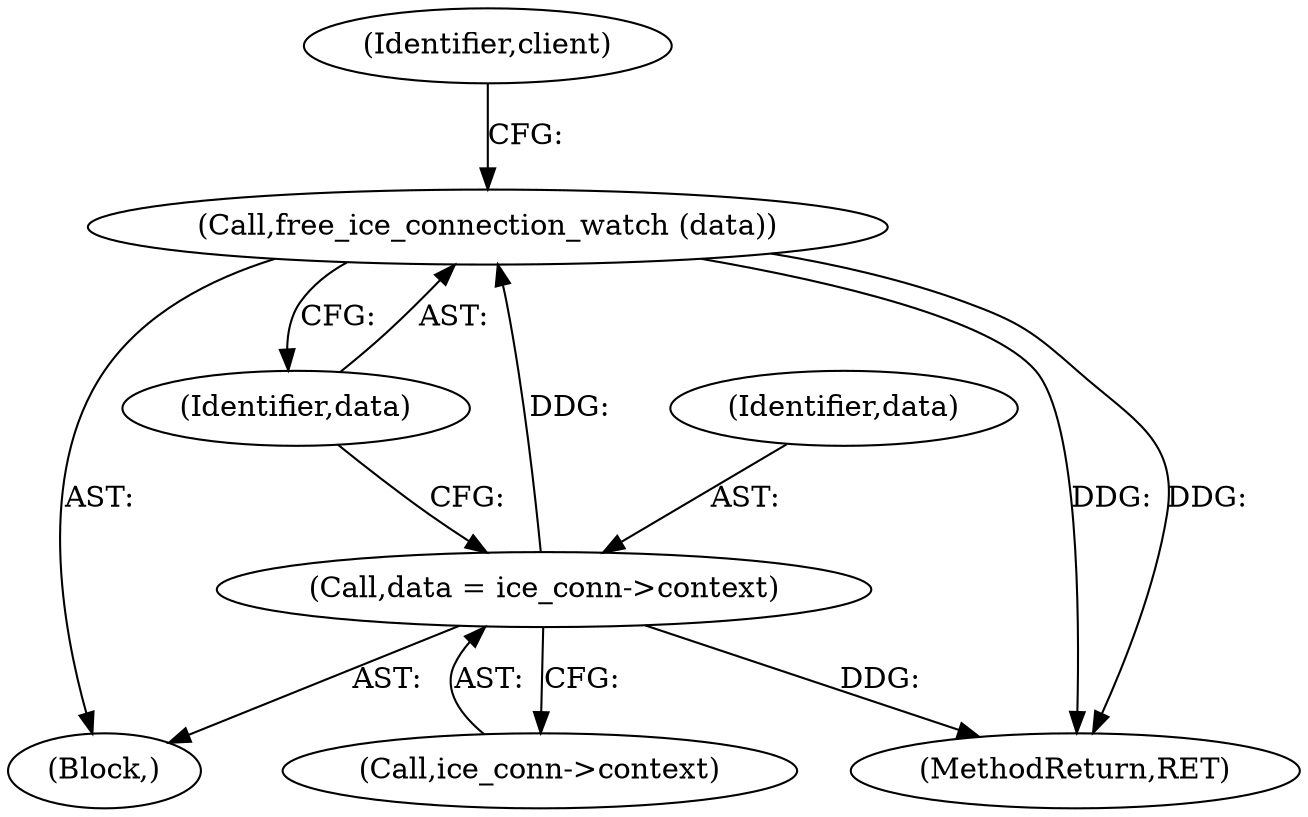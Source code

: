 digraph "0_gnome-session_b0dc999e0b45355314616321dbb6cb71e729fc9d_4@API" {
"1000141" [label="(Call,free_ice_connection_watch (data))"];
"1000136" [label="(Call,data = ice_conn->context)"];
"1000137" [label="(Identifier,data)"];
"1000109" [label="(Block,)"];
"1000136" [label="(Call,data = ice_conn->context)"];
"1000141" [label="(Call,free_ice_connection_watch (data))"];
"1000142" [label="(Identifier,data)"];
"1000167" [label="(MethodReturn,RET)"];
"1000138" [label="(Call,ice_conn->context)"];
"1000144" [label="(Identifier,client)"];
"1000141" -> "1000109"  [label="AST: "];
"1000141" -> "1000142"  [label="CFG: "];
"1000142" -> "1000141"  [label="AST: "];
"1000144" -> "1000141"  [label="CFG: "];
"1000141" -> "1000167"  [label="DDG: "];
"1000141" -> "1000167"  [label="DDG: "];
"1000136" -> "1000141"  [label="DDG: "];
"1000136" -> "1000109"  [label="AST: "];
"1000136" -> "1000138"  [label="CFG: "];
"1000137" -> "1000136"  [label="AST: "];
"1000138" -> "1000136"  [label="AST: "];
"1000142" -> "1000136"  [label="CFG: "];
"1000136" -> "1000167"  [label="DDG: "];
}

